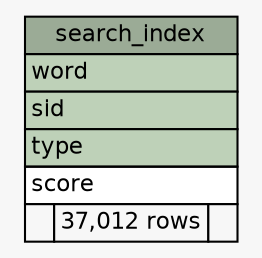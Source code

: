 // dot 2.30.1 on Mac OS X 10.8.3
// SchemaSpy rev 590
digraph "search_index" {
  graph [
    rankdir="RL"
    bgcolor="#f7f7f7"
    nodesep="0.18"
    ranksep="0.46"
    fontname="Helvetica"
    fontsize="11"
  ];
  node [
    fontname="Helvetica"
    fontsize="11"
    shape="plaintext"
  ];
  edge [
    arrowsize="0.8"
  ];
  "search_index" [
    label=<
    <TABLE BORDER="0" CELLBORDER="1" CELLSPACING="0" BGCOLOR="#ffffff">
      <TR><TD COLSPAN="3" BGCOLOR="#9bab96" ALIGN="CENTER">search_index</TD></TR>
      <TR><TD PORT="word" COLSPAN="3" BGCOLOR="#bed1b8" ALIGN="LEFT">word</TD></TR>
      <TR><TD PORT="sid" COLSPAN="3" BGCOLOR="#bed1b8" ALIGN="LEFT">sid</TD></TR>
      <TR><TD PORT="type" COLSPAN="3" BGCOLOR="#bed1b8" ALIGN="LEFT">type</TD></TR>
      <TR><TD PORT="score" COLSPAN="3" ALIGN="LEFT">score</TD></TR>
      <TR><TD ALIGN="LEFT" BGCOLOR="#f7f7f7">  </TD><TD ALIGN="RIGHT" BGCOLOR="#f7f7f7">37,012 rows</TD><TD ALIGN="RIGHT" BGCOLOR="#f7f7f7">  </TD></TR>
    </TABLE>>
    URL="tables/search_index.html"
    tooltip="search_index"
  ];
}
